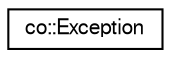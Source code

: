 digraph G
{
  edge [fontname="FreeSans",fontsize="10",labelfontname="FreeSans",labelfontsize="10"];
  node [fontname="FreeSans",fontsize="10",shape=record];
  rankdir="LR";
  Node1 [label="co::Exception",height=0.2,width=0.4,color="black", fillcolor="white", style="filled",URL="$classco_1_1Exception.html",tooltip="A base Exception for Collage operations."];
}
